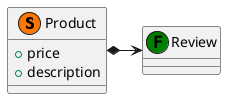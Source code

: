 @startuml
class Product << (S,#FF7700) >> {
+price
+description
}
class Review << (F,green) >> {
}
Product *-> Review
@enduml
